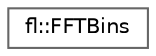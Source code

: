 digraph "Graphical Class Hierarchy"
{
 // INTERACTIVE_SVG=YES
 // LATEX_PDF_SIZE
  bgcolor="transparent";
  edge [fontname=Helvetica,fontsize=10,labelfontname=Helvetica,labelfontsize=10];
  node [fontname=Helvetica,fontsize=10,shape=box,height=0.2,width=0.4];
  rankdir="LR";
  Node0 [id="Node000000",label="fl::FFTBins",height=0.2,width=0.4,color="grey40", fillcolor="white", style="filled",URL="$d1/dd3/structfl_1_1_f_f_t_bins.html",tooltip=" "];
}
